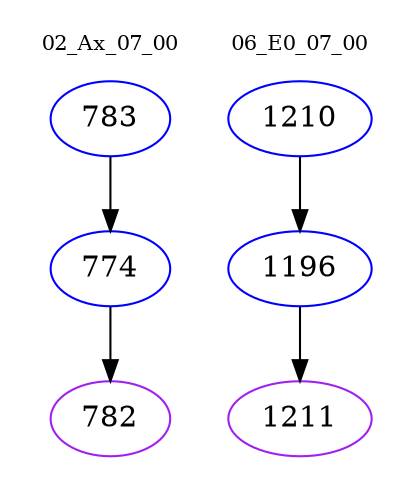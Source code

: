 digraph{
subgraph cluster_0 {
color = white
label = "02_Ax_07_00";
fontsize=10;
T0_783 [label="783", color="blue"]
T0_783 -> T0_774 [color="black"]
T0_774 [label="774", color="blue"]
T0_774 -> T0_782 [color="black"]
T0_782 [label="782", color="purple"]
}
subgraph cluster_1 {
color = white
label = "06_E0_07_00";
fontsize=10;
T1_1210 [label="1210", color="blue"]
T1_1210 -> T1_1196 [color="black"]
T1_1196 [label="1196", color="blue"]
T1_1196 -> T1_1211 [color="black"]
T1_1211 [label="1211", color="purple"]
}
}
